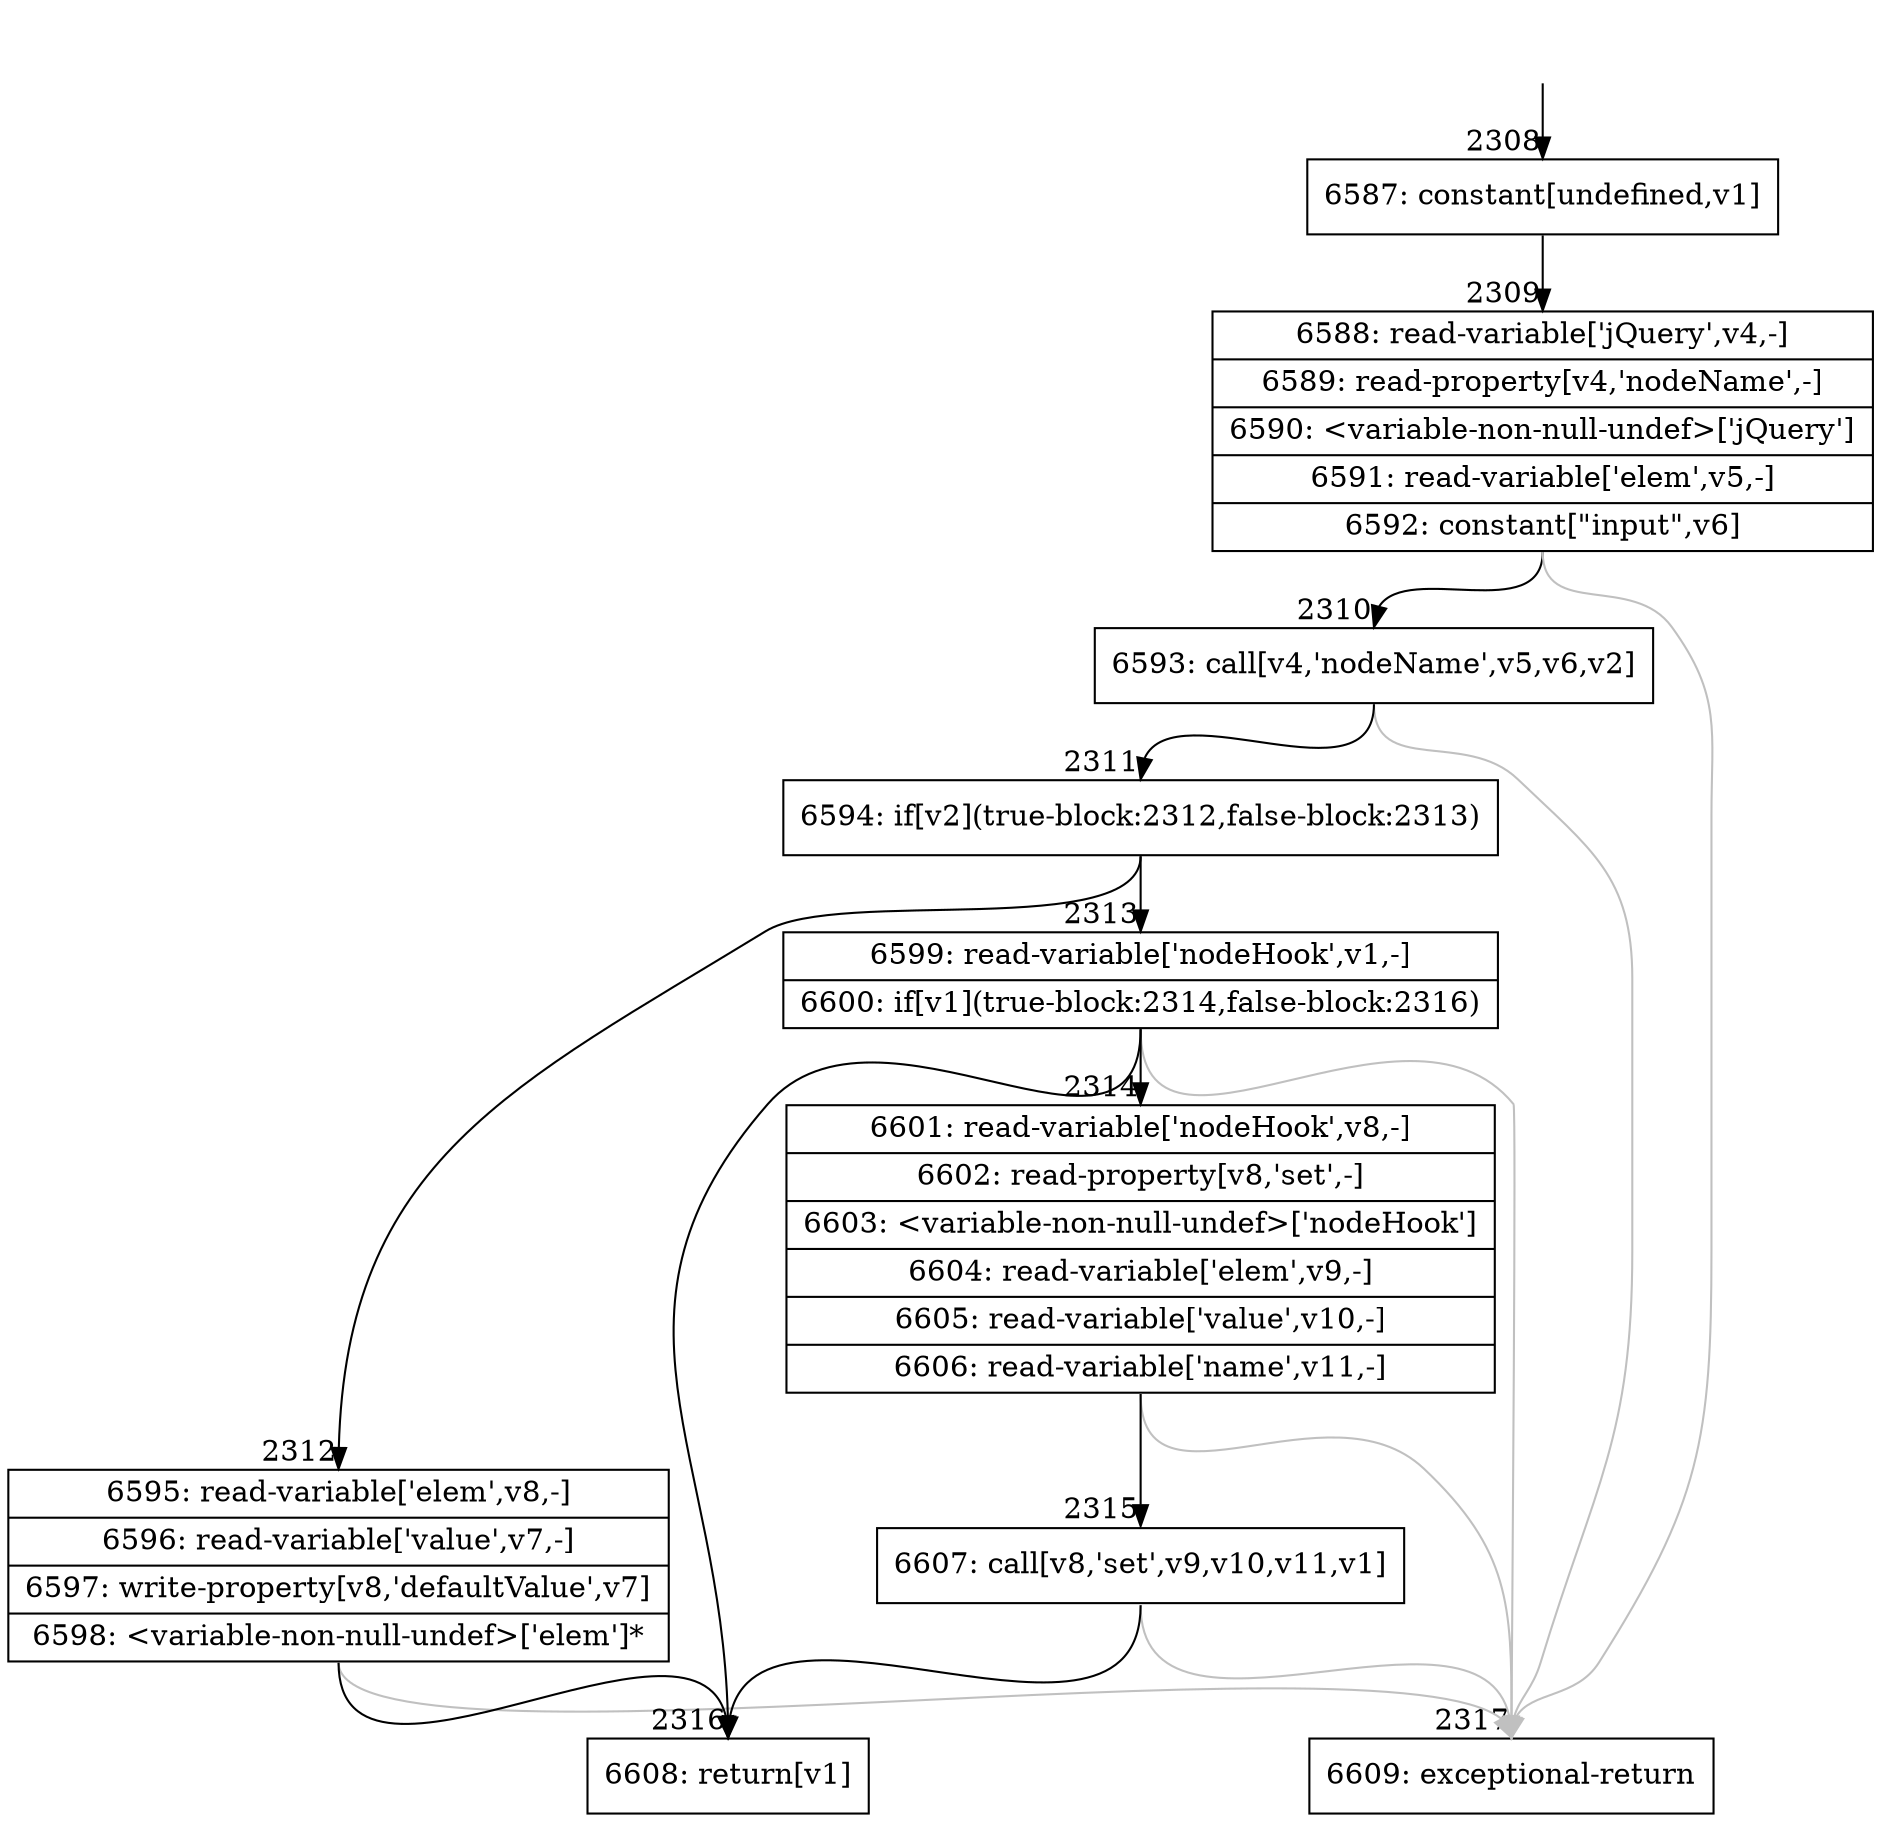 digraph {
rankdir="TD"
BB_entry152[shape=none,label=""];
BB_entry152 -> BB2308 [tailport=s, headport=n, headlabel="    2308"]
BB2308 [shape=record label="{6587: constant[undefined,v1]}" ] 
BB2308 -> BB2309 [tailport=s, headport=n, headlabel="      2309"]
BB2309 [shape=record label="{6588: read-variable['jQuery',v4,-]|6589: read-property[v4,'nodeName',-]|6590: \<variable-non-null-undef\>['jQuery']|6591: read-variable['elem',v5,-]|6592: constant[\"input\",v6]}" ] 
BB2309 -> BB2310 [tailport=s, headport=n, headlabel="      2310"]
BB2309 -> BB2317 [tailport=s, headport=n, color=gray, headlabel="      2317"]
BB2310 [shape=record label="{6593: call[v4,'nodeName',v5,v6,v2]}" ] 
BB2310 -> BB2311 [tailport=s, headport=n, headlabel="      2311"]
BB2310 -> BB2317 [tailport=s, headport=n, color=gray]
BB2311 [shape=record label="{6594: if[v2](true-block:2312,false-block:2313)}" ] 
BB2311 -> BB2312 [tailport=s, headport=n, headlabel="      2312"]
BB2311 -> BB2313 [tailport=s, headport=n, headlabel="      2313"]
BB2312 [shape=record label="{6595: read-variable['elem',v8,-]|6596: read-variable['value',v7,-]|6597: write-property[v8,'defaultValue',v7]|6598: \<variable-non-null-undef\>['elem']*}" ] 
BB2312 -> BB2316 [tailport=s, headport=n, headlabel="      2316"]
BB2312 -> BB2317 [tailport=s, headport=n, color=gray]
BB2313 [shape=record label="{6599: read-variable['nodeHook',v1,-]|6600: if[v1](true-block:2314,false-block:2316)}" ] 
BB2313 -> BB2316 [tailport=s, headport=n]
BB2313 -> BB2314 [tailport=s, headport=n, headlabel="      2314"]
BB2313 -> BB2317 [tailport=s, headport=n, color=gray]
BB2314 [shape=record label="{6601: read-variable['nodeHook',v8,-]|6602: read-property[v8,'set',-]|6603: \<variable-non-null-undef\>['nodeHook']|6604: read-variable['elem',v9,-]|6605: read-variable['value',v10,-]|6606: read-variable['name',v11,-]}" ] 
BB2314 -> BB2315 [tailport=s, headport=n, headlabel="      2315"]
BB2314 -> BB2317 [tailport=s, headport=n, color=gray]
BB2315 [shape=record label="{6607: call[v8,'set',v9,v10,v11,v1]}" ] 
BB2315 -> BB2316 [tailport=s, headport=n]
BB2315 -> BB2317 [tailport=s, headport=n, color=gray]
BB2316 [shape=record label="{6608: return[v1]}" ] 
BB2317 [shape=record label="{6609: exceptional-return}" ] 
}
